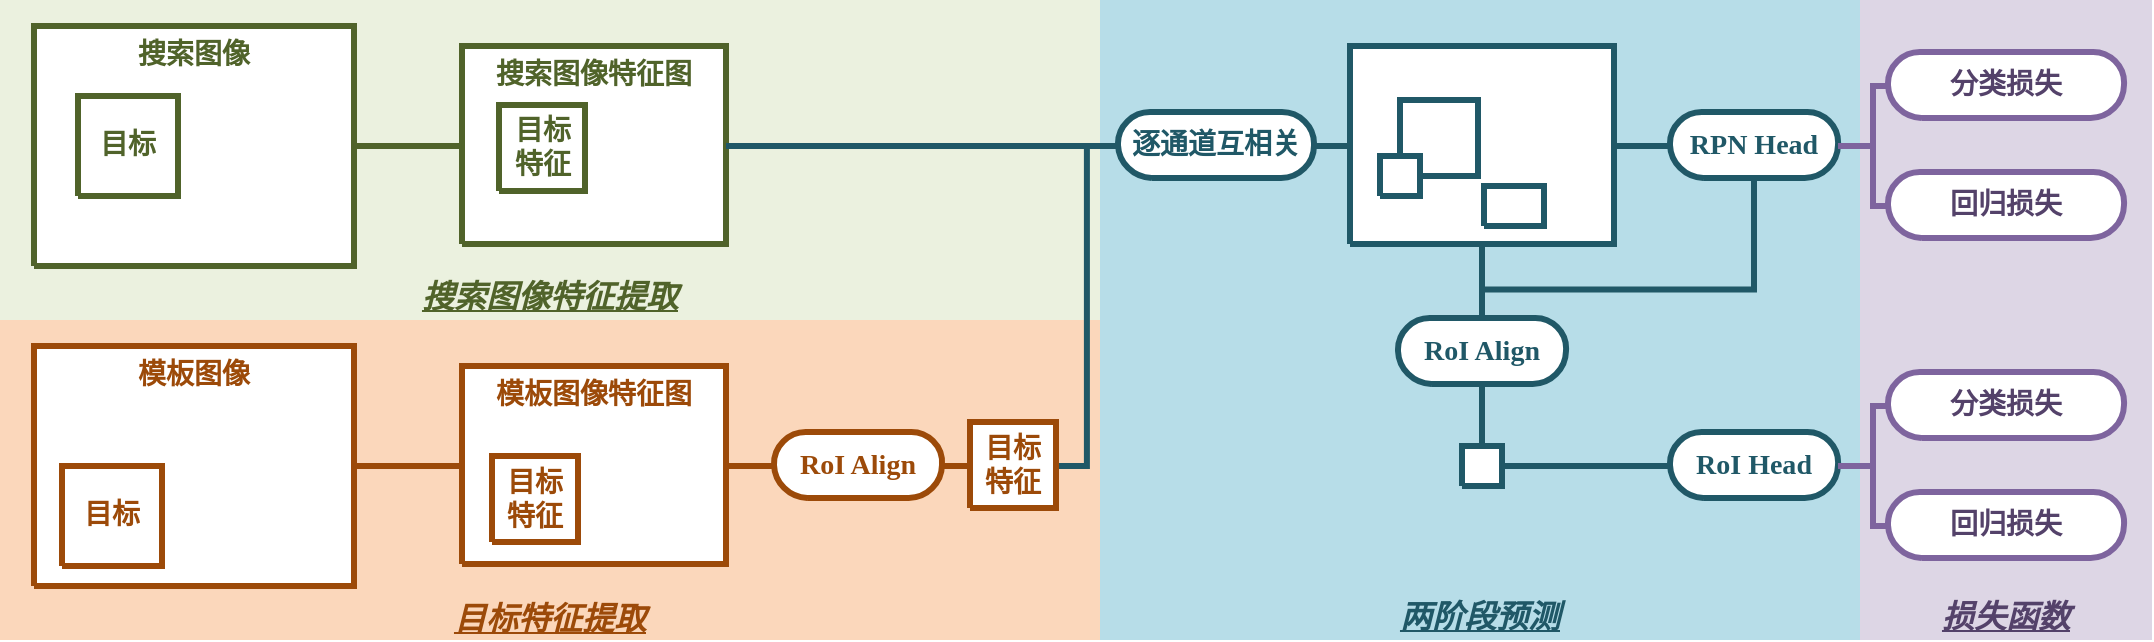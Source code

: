 <mxfile version="14.4.2" type="device" pages="2"><diagram name="网络结构" id="网络结构"><mxGraphModel dx="1261" dy="944" grid="1" gridSize="10" guides="1" tooltips="1" connect="1" arrows="1" fold="1" page="1" pageScale="1" pageWidth="827" pageHeight="1169" math="0" shadow="0"><root><mxCell id="0"/><mxCell id="1" value="连接线" parent="0"/><mxCell id="3" value="&lt;font style=&quot;font-size: 16px; color: rgb(84, 66, 106); direction: ltr; letter-spacing: 0px; line-height: 120%; opacity: 1;&quot;&gt;&lt;u&gt;&lt;i&gt;&lt;b&gt;损失函数&lt;br&gt;&lt;/b&gt;&lt;/i&gt;&lt;/u&gt;&lt;/font&gt;" style="verticalAlign=bottom;align=center;vsdxID=90;fillColor=#ddd6e5;gradientColor=none;shape=stencil(nZBLDoAgDERP0z3SIyjew0SURgSD+Lu9kMZoXLhwN9O+tukAlrNpJg1SzDH4QW/URgNYgZTkjA4UkwJUgGXng+6DX1zLfmoymdXo17xh5zmRJ6Q42BWCfc2oJfdAr+Yv+AP9Cb7OJ3H/2JG1HNGz/84klThPVCc=);strokeColor=none;labelBackgroundColor=none;rounded=0;html=1;whiteSpace=wrap;fontFamily=Noto Serif SC;fontSource=https%3A%2F%2Ffonts.googleapis.com%2Fcss%3Ffamily%3DNoto%2BSerif%2BSC;" parent="1" vertex="1"><mxGeometry x="930" width="146" height="320" as="geometry"/></mxCell><mxCell id="4" value="&lt;font style=&quot;font-size: 16px; color: rgb(80, 99, 42); direction: ltr; letter-spacing: 0px; line-height: 120%; opacity: 1;&quot;&gt;&lt;u&gt;&lt;i&gt;&lt;b&gt;搜索图像特征提取&lt;br&gt;&lt;/b&gt;&lt;/i&gt;&lt;/u&gt;&lt;/font&gt;" style="verticalAlign=bottom;align=center;vsdxID=89;fillColor=#ebf1df;gradientColor=none;shape=stencil(nZBLDoAgDERP0z3SIyjew0SURgSD+Lu9kMZoXLhwN9O+tukAlrNpJg1SzDH4QW/URgNYgZTkjA4UkwJUgGXng+6DX1zLfmoymdXo17xh5zmRJ6Q42BWCfc2oJfdAr+Yv+AP9Cb7OJ3H/2JG1HNGz/84klThPVCc=);strokeColor=none;labelBackgroundColor=none;rounded=0;html=1;whiteSpace=wrap;fontFamily=Noto Serif SC;fontSource=https%3A%2F%2Ffonts.googleapis.com%2Fcss%3Ffamily%3DNoto%2BSerif%2BSC;" parent="1" vertex="1"><mxGeometry width="550" height="160" as="geometry"/></mxCell><mxCell id="5" value="&lt;font style=&quot;color: rgb(156, 74, 9); direction: ltr; letter-spacing: 0px; line-height: 120%; opacity: 1;&quot;&gt;&lt;span style=&quot;font-size: 16px&quot;&gt;&lt;b&gt;&lt;i&gt;&lt;u&gt;目标特征提取&lt;/u&gt;&lt;/i&gt;&lt;/b&gt;&lt;/span&gt;&lt;br&gt;&lt;/font&gt;" style="verticalAlign=bottom;align=center;vsdxID=85;fillColor=#fbd7bb;gradientColor=none;shape=stencil(nZBLDoAgDERP0z3SIyjew0SURgSD+Lu9kMZoXLhwN9O+tukAlrNpJg1SzDH4QW/URgNYgZTkjA4UkwJUgGXng+6DX1zLfmoymdXo17xh5zmRJ6Q42BWCfc2oJfdAr+Yv+AP9Cb7OJ3H/2JG1HNGz/84klThPVCc=);strokeColor=none;labelBackgroundColor=none;rounded=0;html=1;whiteSpace=wrap;fontFamily=Noto Serif SC;fontSource=https%3A%2F%2Ffonts.googleapis.com%2Fcss%3Ffamily%3DNoto%2BSerif%2BSC;" parent="1" vertex="1"><mxGeometry y="160" width="550" height="160" as="geometry"/></mxCell><mxCell id="6" value="&lt;font style=&quot;font-size: 16px; color: rgb(32, 88, 103); direction: ltr; letter-spacing: 0px; line-height: 120%; opacity: 1;&quot;&gt;&lt;u&gt;&lt;i&gt;&lt;b&gt;两阶段预测&lt;br&gt;&lt;/b&gt;&lt;/i&gt;&lt;/u&gt;&lt;/font&gt;" style="verticalAlign=bottom;align=center;vsdxID=84;fillColor=#b7dde8;gradientColor=none;shape=stencil(nZBLDoAgDERP0z3SIyjew0SURgSD+Lu9kMZoXLhwN9O+tukAlrNpJg1SzDH4QW/URgNYgZTkjA4UkwJUgGXng+6DX1zLfmoymdXo17xh5zmRJ6Q42BWCfc2oJfdAr+Yv+AP9Cb7OJ3H/2JG1HNGz/84klThPVCc=);strokeColor=none;labelBackgroundColor=none;rounded=0;html=1;whiteSpace=wrap;fontFamily=Noto Serif SC;fontSource=https%3A%2F%2Ffonts.googleapis.com%2Fcss%3Ffamily%3DNoto%2BSerif%2BSC;" parent="1" vertex="1"><mxGeometry x="550" width="380" height="320" as="geometry"/></mxCell><mxCell id="7" value="&lt;font style=&quot;font-size: 14px; color: rgb(80, 99, 42); direction: ltr; letter-spacing: 0px; line-height: 120%; opacity: 1;&quot;&gt;&lt;b&gt;搜索图像&lt;br&gt;&lt;/b&gt;&lt;/font&gt;" style="verticalAlign=top;align=center;vsdxID=1;fillColor=#FFFFFF;gradientColor=none;shape=stencil(nZBLDoAgDERP0z3SIyjew0SURgSD+Lu9kMZoXLhwN9O+tukAlrNpJg1SzDH4QW/URgNYgZTkjA4UkwJUgGXng+6DX1zLfmoymdXo17xh5zmRJ6Q42BWCfc2oJfdAr+Yv+AP9Cb7OJ3H/2JG1HNGz/84klThPVCc=);strokeColor=#50632a;strokeWidth=3;labelBackgroundColor=none;rounded=0;html=1;whiteSpace=wrap;fontFamily=Noto Serif SC;fontSource=https%3A%2F%2Ffonts.googleapis.com%2Fcss%3Ffamily%3DNoto%2BSerif%2BSC;" parent="1" vertex="1"><mxGeometry x="17" y="13" width="160" height="120" as="geometry"/></mxCell><mxCell id="8" value="&lt;font style=&quot;font-size: 14px; color: rgb(80, 99, 42); direction: ltr; letter-spacing: 0px; line-height: 120%; opacity: 1;&quot;&gt;&lt;b&gt;搜索图像特征图&lt;br&gt;&lt;/b&gt;&lt;/font&gt;" style="verticalAlign=top;align=center;vsdxID=2;fillColor=#FFFFFF;gradientColor=none;shape=stencil(nZBLDoAgDERP0z3SIyjew0SURgSD+Lu9kMZoXLhwN9O+tukAlrNpJg1SzDH4QW/URgNYgZTkjA4UkwJUgGXng+6DX1zLfmoymdXo17xh5zmRJ6Q42BWCfc2oJfdAr+Yv+AP9Cb7OJ3H/2JG1HNGz/84klThPVCc=);strokeColor=#50632a;strokeWidth=3;labelBackgroundColor=none;rounded=0;html=1;whiteSpace=wrap;fontFamily=Noto Serif SC;fontSource=https%3A%2F%2Ffonts.googleapis.com%2Fcss%3Ffamily%3DNoto%2BSerif%2BSC;" parent="1" vertex="1"><mxGeometry x="231" y="23" width="132" height="99" as="geometry"/></mxCell><mxCell id="9" value="&lt;font style=&quot;font-size: 14px; color: rgb(156, 74, 9); direction: ltr; letter-spacing: 0px; line-height: 120%; opacity: 1;&quot;&gt;&lt;b&gt;模板图像&lt;br&gt;&lt;/b&gt;&lt;/font&gt;" style="verticalAlign=top;align=center;vsdxID=3;fillColor=#FFFFFF;gradientColor=none;shape=stencil(nZBLDoAgDERP0z3SIyjew0SURgSD+Lu9kMZoXLhwN9O+tukAlrNpJg1SzDH4QW/URgNYgZTkjA4UkwJUgGXng+6DX1zLfmoymdXo17xh5zmRJ6Q42BWCfc2oJfdAr+Yv+AP9Cb7OJ3H/2JG1HNGz/84klThPVCc=);strokeColor=#9c4a09;strokeWidth=3;labelBackgroundColor=none;rounded=0;html=1;whiteSpace=wrap;fontFamily=Noto Serif SC;fontSource=https%3A%2F%2Ffonts.googleapis.com%2Fcss%3Ffamily%3DNoto%2BSerif%2BSC;" parent="1" vertex="1"><mxGeometry x="17" y="173" width="160" height="120" as="geometry"/></mxCell><mxCell id="10" value="&lt;font style=&quot;font-size: 14px; color: rgb(156, 74, 9); direction: ltr; letter-spacing: 0px; line-height: 120%; opacity: 1;&quot;&gt;&lt;b&gt;模板图像特征图&lt;br&gt;&lt;/b&gt;&lt;/font&gt;" style="verticalAlign=top;align=center;vsdxID=4;fillColor=#FFFFFF;gradientColor=none;shape=stencil(nZBLDoAgDERP0z3SIyjew0SURgSD+Lu9kMZoXLhwN9O+tukAlrNpJg1SzDH4QW/URgNYgZTkjA4UkwJUgGXng+6DX1zLfmoymdXo17xh5zmRJ6Q42BWCfc2oJfdAr+Yv+AP9Cb7OJ3H/2JG1HNGz/84klThPVCc=);strokeColor=#9c4a09;strokeWidth=3;labelBackgroundColor=none;rounded=0;html=1;whiteSpace=wrap;fontFamily=Noto Serif SC;fontSource=https%3A%2F%2Ffonts.googleapis.com%2Fcss%3Ffamily%3DNoto%2BSerif%2BSC;" parent="1" vertex="1"><mxGeometry x="231" y="183" width="132" height="99" as="geometry"/></mxCell><mxCell id="11" value="&lt;font style=&quot;font-size: 14px; color: rgb(80, 99, 42); direction: ltr; letter-spacing: 0px; line-height: 120%; opacity: 1;&quot;&gt;&lt;b&gt;目标&lt;br&gt;&lt;/b&gt;&lt;/font&gt;" style="verticalAlign=middle;align=center;vsdxID=5;fillColor=#FFFFFF;gradientColor=none;shape=stencil(nZBLDoAgDERP0z3SIyjew0SURgSD+Lu9kMZoXLhwN9O+tukAlrNpJg1SzDH4QW/URgNYgZTkjA4UkwJUgGXng+6DX1zLfmoymdXo17xh5zmRJ6Q42BWCfc2oJfdAr+Yv+AP9Cb7OJ3H/2JG1HNGz/84klThPVCc=);strokeColor=#50632a;strokeWidth=3;labelBackgroundColor=none;rounded=0;html=1;whiteSpace=wrap;fontFamily=Noto Serif SC;fontSource=https%3A%2F%2Ffonts.googleapis.com%2Fcss%3Ffamily%3DNoto%2BSerif%2BSC;" parent="1" vertex="1"><mxGeometry x="39" y="48" width="50" height="50" as="geometry"/></mxCell><mxCell id="12" value="&lt;font style=&quot;font-size: 14px; color: rgb(156, 74, 9); direction: ltr; letter-spacing: 0px; line-height: 120%; opacity: 1;&quot;&gt;&lt;b&gt;目标&lt;br&gt;&lt;/b&gt;&lt;/font&gt;" style="verticalAlign=middle;align=center;vsdxID=6;fillColor=#FFFFFF;gradientColor=none;shape=stencil(nZBLDoAgDERP0z3SIyjew0SURgSD+Lu9kMZoXLhwN9O+tukAlrNpJg1SzDH4QW/URgNYgZTkjA4UkwJUgGXng+6DX1zLfmoymdXo17xh5zmRJ6Q42BWCfc2oJfdAr+Yv+AP9Cb7OJ3H/2JG1HNGz/84klThPVCc=);strokeColor=#9c4a09;strokeWidth=3;labelBackgroundColor=none;rounded=0;html=1;whiteSpace=wrap;fontFamily=Noto Serif SC;fontSource=https%3A%2F%2Ffonts.googleapis.com%2Fcss%3Ffamily%3DNoto%2BSerif%2BSC;" parent="1" vertex="1"><mxGeometry x="31" y="233" width="50" height="50" as="geometry"/></mxCell><mxCell id="13" value="&lt;font style=&quot;font-size: 14px; color: rgb(156, 74, 9); direction: ltr; letter-spacing: 0px; line-height: 120%; opacity: 1;&quot;&gt;&lt;b&gt;目标&lt;br&gt;特征&lt;br&gt;&lt;/b&gt;&lt;/font&gt;" style="verticalAlign=middle;align=center;vsdxID=7;fillColor=#FFFFFF;gradientColor=none;shape=stencil(nZBLDoAgDERP0z3SIyjew0SURgSD+Lu9kMZoXLhwN9O+tukAlrNpJg1SzDH4QW/URgNYgZTkjA4UkwJUgGXng+6DX1zLfmoymdXo17xh5zmRJ6Q42BWCfc2oJfdAr+Yv+AP9Cb7OJ3H/2JG1HNGz/84klThPVCc=);strokeColor=#9c4a09;strokeWidth=3;labelBackgroundColor=none;rounded=0;html=1;whiteSpace=wrap;fontFamily=Noto Serif SC;fontSource=https%3A%2F%2Ffonts.googleapis.com%2Fcss%3Ffamily%3DNoto%2BSerif%2BSC;" parent="1" vertex="1"><mxGeometry x="246" y="228" width="43" height="43" as="geometry"/></mxCell><mxCell id="14" value="&lt;font style=&quot;font-size: 14px; color: rgb(156, 74, 9); direction: ltr; letter-spacing: 0px; line-height: 120%; opacity: 1;&quot;&gt;&lt;b&gt;f&lt;br&gt;&lt;/b&gt;&lt;/font&gt;" style="verticalAlign=middle;align=center;vsdxID=8;fillColor=#FFFFFF;gradientColor=none;shape=stencil(nZBLDoAgDERP0z3SIyjew0SURgSD+Lu9kMZoXLhwN9O+tukAlrNpJg1SzDH4QW/URgNYgZTkjA4UkwJUgGXng+6DX1zLfmoymdXo17xh5zmRJ6Q42BWCfc2oJfdAr+Yv+AP9Cb7OJ3H/2JG1HNGz/84klThPVCc=);strokeColor=#9c4a09;strokeWidth=3;labelBackgroundColor=none;rounded=0;html=1;whiteSpace=wrap;fontFamily=Noto Serif SC;fontSource=https%3A%2F%2Ffonts.googleapis.com%2Fcss%3Ffamily%3DNoto%2BSerif%2BSC;" parent="1" vertex="1"><mxGeometry x="498" y="218" width="30" height="30" as="geometry"/></mxCell><mxCell id="15" value="" style="verticalAlign=middle;align=center;vsdxID=9;fillColor=#FFFFFF;gradientColor=none;shape=stencil(nZBLDoAgDERP0z3SIyjew0SURgSD+Lu9kMZoXLhwN9O+tukAlrNpJg1SzDH4QW/URgNYgZTkjA4UkwJUgGXng+6DX1zLfmoymdXo17xh5zmRJ6Q42BWCfc2oJfdAr+Yv+AP9Cb7OJ3H/2JG1HNGz/84klThPVCc=);strokeColor=#205867;strokeWidth=3;labelBackgroundColor=none;rounded=0;html=1;whiteSpace=wrap;fontFamily=Noto Serif SC;fontSource=https%3A%2F%2Ffonts.googleapis.com%2Fcss%3Ffamily%3DNoto%2BSerif%2BSC;" parent="1" vertex="1"><mxGeometry x="675" y="23" width="132" height="99" as="geometry"/></mxCell><mxCell id="16" style="vsdxID=11;fillColor=#FFFFFF;gradientColor=none;shape=stencil(nZBLDoAgDERP0z3SIyjew0SURgSD+Lu9kMZoXLhwN9O+tukAlrNpJg1SzDH4QW/URgNYgZTkjA4UkwJUgGXng+6DX1zLfmoymdXo17xh5zmRJ6Q42BWCfc2oJfdAr+Yv+AP9Cb7OJ3H/2JG1HNGz/84klThPVCc=);strokeColor=#205867;strokeWidth=3;labelBackgroundColor=none;rounded=0;html=1;whiteSpace=wrap;fontFamily=Noto Serif SC;fontSource=https%3A%2F%2Ffonts.googleapis.com%2Fcss%3Ffamily%3DNoto%2BSerif%2BSC;" parent="1" vertex="1"><mxGeometry x="700" y="50" width="39" height="38" as="geometry"/></mxCell><mxCell id="17" style="vsdxID=12;fillColor=#FFFFFF;gradientColor=none;shape=stencil(nZBLDoAgDERP0z3SIyjew0SURgSD+Lu9kMZoXLhwN9O+tukAlrNpJg1SzDH4QW/URgNYgZTkjA4UkwJUgGXng+6DX1zLfmoymdXo17xh5zmRJ6Q42BWCfc2oJfdAr+Yv+AP9Cb7OJ3H/2JG1HNGz/84klThPVCc=);strokeColor=#205867;strokeWidth=3;labelBackgroundColor=none;rounded=0;html=1;whiteSpace=wrap;fontFamily=Noto Serif SC;fontSource=https%3A%2F%2Ffonts.googleapis.com%2Fcss%3Ffamily%3DNoto%2BSerif%2BSC;" parent="1" vertex="1"><mxGeometry x="742" y="93" width="30" height="20" as="geometry"/></mxCell><mxCell id="18" style="vsdxID=14;fillColor=#FFFFFF;gradientColor=none;shape=stencil(nZBLDoAgDERP0z3SIyjew0SURgSD+Lu9kMZoXLhwN9O+tukAlrNpJg1SzDH4QW/URgNYgZTkjA4UkwJUgGXng+6DX1zLfmoymdXo17xh5zmRJ6Q42BWCfc2oJfdAr+Yv+AP9Cb7OJ3H/2JG1HNGz/84klThPVCc=);strokeColor=#205867;strokeWidth=3;labelBackgroundColor=none;rounded=0;html=1;whiteSpace=wrap;fontFamily=Noto Serif SC;fontSource=https%3A%2F%2Ffonts.googleapis.com%2Fcss%3Ffamily%3DNoto%2BSerif%2BSC;" parent="1" vertex="1"><mxGeometry x="690" y="78" width="20" height="20" as="geometry"/></mxCell><mxCell id="19" value="" style="verticalAlign=middle;align=center;vsdxID=17;fillColor=#FFFFFF;gradientColor=none;shape=stencil(nZBLDoAgDERP0z3SIyjew0SURgSD+Lu9kMZoXLhwN9O+tukAlrNpJg1SzDH4QW/URgNYgZTkjA4UkwJUgGXng+6DX1zLfmoymdXo17xh5zmRJ6Q42BWCfc2oJfdAr+Yv+AP9Cb7OJ3H/2JG1HNGz/84klThPVCc=);strokeColor=#205867;strokeWidth=3;labelBackgroundColor=none;rounded=0;html=1;whiteSpace=wrap;fontFamily=Noto Serif SC;fontSource=https%3A%2F%2Ffonts.googleapis.com%2Fcss%3Ffamily%3DNoto%2BSerif%2BSC;" parent="1" vertex="1"><mxGeometry x="731" y="223" width="20" height="20" as="geometry"/></mxCell><mxCell id="20" value="&lt;font style=&quot;font-size: 14px; color: rgb(32, 88, 103); direction: ltr; letter-spacing: 0px; line-height: 120%; opacity: 1;&quot;&gt;&lt;b&gt;逐通道互相关&lt;br&gt;&lt;/b&gt;&lt;/font&gt;" style="verticalAlign=middle;align=center;vsdxID=29;fillColor=#FFFFFF;gradientColor=none;shape=stencil(xVRRDoIwDD3NPlnYJg6+Ee+x6IDFyUiZird3OIyCEqMx+Nf2vbV7XVfE0qYUtUQ0bCyYnTyprS0RWyFKVVVKUNZZiGWIpbkBWYA5VFvv16JjdtbeHLsMrT9HOCbdIRqe+0AYXv21Z2tVPbBjipPfsQVsHAa3myxxzD0dev4iwYz5UDvMcMsY9W4biFY1ARgrrDKVB3tMCyhk4IoFuRbFAGpOUtZP4ZdiJipPSVlEIykxJmQg5ak7s0mZqPxa9ng+vuZ+0aJ/vfUHL80xHw1tRHDCh0M79cfmGNs3/9sZ99WQK639ZnnEx6vEhfwaYtkF);strokeColor=#205867;strokeWidth=3;labelBackgroundColor=none;rounded=0;html=1;whiteSpace=wrap;fontFamily=Noto Serif SC;fontSource=https%3A%2F%2Ffonts.googleapis.com%2Fcss%3Ffamily%3DNoto%2BSerif%2BSC;" parent="1" vertex="1"><mxGeometry x="559" y="56" width="98" height="33" as="geometry"/></mxCell><mxCell id="21" value="&lt;font style=&quot;font-size:14px;font-family:Microsoft YaHei UI;color:#9c4a09;direction:ltr;letter-spacing:0px;line-height:120%;opacity:1&quot;&gt;&lt;b&gt;RoI Align&lt;br/&gt;&lt;/b&gt;&lt;/font&gt;" style="verticalAlign=middle;align=center;vsdxID=34;fillColor=#FFFFFF;gradientColor=none;shape=stencil(xVTbTsQgEP0aHku4dCs8r+t/EJe2RCzNFN3691IhutA2GmPWt2HOgcmZOQzix6lXo0aMTB7ck76Ys+8Rv0eMmaHXYHyIED8hfmwd6A7cy3CO51EtzCV6dq/LC3O8RyUWdLnFyFvKEPJxfoh0a4YruiCYyj+kK3gMGCQ6C/Qm0iHxDwSLu5ia8xfIJyPBlZrNVIHzyhs3RDBhVkGnq1Csaq3qMmi6aD2u0ptqdipvSqEC1yKXUje4qTMp6/bcTMte6W3hK5P8nly0SWJSTLwWmNKsTf81759POxj3IAvjUiwL4+5+tVt497t/HoKvHdEaa+OKucbLnRJScR/x0zs=);strokeColor=#9c4a09;strokeWidth=3;labelBackgroundColor=none;rounded=0;html=1;whiteSpace=wrap;" parent="1" vertex="1"><mxGeometry x="387" y="216" width="84" height="33" as="geometry"/></mxCell><mxCell id="22" value="&lt;font style=&quot;font-size:14px;font-family:Microsoft YaHei UI;color:#205867;direction:ltr;letter-spacing:0px;line-height:120%;opacity:1&quot;&gt;&lt;b&gt;RoI Align&lt;br/&gt;&lt;/b&gt;&lt;/font&gt;" style="verticalAlign=middle;align=center;vsdxID=38;fillColor=#FFFFFF;gradientColor=none;shape=stencil(xVTbTsQgEP0aHku4dCs8r+t/EJe2RCzNFN3691IhutA2GmPWt2HOgcmZOQzix6lXo0aMTB7ck76Ys+8Rv0eMmaHXYHyIED8hfmwd6A7cy3CO51EtzCV6dq/LC3O8RyUWdLnFyFvKEPJxfoh0a4YruiCYyj+kK3gMGCQ6C/Qm0iHxDwSLu5ia8xfIJyPBlZrNVIHzyhs3RDBhVkGnq1Csaq3qMmi6aD2u0ptqdipvSqEC1yKXUje4qTMp6/bcTMte6W3hK5P8nly0SWJSTLwWmNKsTf81759POxj3IAvjUiwL4+5+tVt497t/HoKvHdEaa+OKucbLnRJScR/x0zs=);strokeColor=#205867;strokeWidth=3;labelBackgroundColor=none;rounded=0;html=1;whiteSpace=wrap;" parent="1" vertex="1"><mxGeometry x="699" y="159" width="84" height="33" as="geometry"/></mxCell><mxCell id="23" value="&lt;font style=&quot;font-size:14px;font-family:Microsoft YaHei UI;color:#205867;direction:ltr;letter-spacing:0px;line-height:120%;opacity:1&quot;&gt;&lt;b&gt;RoI Hea&lt;/b&gt;&lt;/font&gt;&lt;font style=&quot;font-size:14px;font-family:Microsoft YaHei UI;color:#205867;direction:ltr;letter-spacing:0px;line-height:120%;opacity:1&quot;&gt;&lt;b&gt;d&lt;/b&gt;&lt;/font&gt;&lt;font style=&quot;font-size:14px;font-family:Microsoft YaHei UI;color:#205867;direction:ltr;letter-spacing:0px;line-height:120%;opacity:1&quot;&gt;&lt;b&gt;&lt;br/&gt;&lt;/b&gt;&lt;/font&gt;" style="verticalAlign=middle;align=center;vsdxID=41;fillColor=#FFFFFF;gradientColor=none;shape=stencil(xVTbTsQgEP0aHku4dCs8r+t/EJe2RCzNFN3691IhutA2GmPWt2HOgcmZOQzix6lXo0aMTB7ck76Ys+8Rv0eMmaHXYHyIED8hfmwd6A7cy3CO51EtzCV6dq/LC3O8RyUWdLnFyFvKEPJxfoh0a4YruiCYyj+kK3gMGCQ6C/Qm0iHxDwSLu5ia8xfIJyPBlZrNVIHzyhs3RDBhVkGnq1Csaq3qMmi6aD2u0ptqdipvSqEC1yKXUje4qTMp6/bcTMte6W3hK5P8nly0SWJSTLwWmNKsTf81759POxj3IAvjUiwL4+5+tVt497t/HoKvHdEaa+OKucbLnRJScR/x0zs=);strokeColor=#205867;strokeWidth=3;labelBackgroundColor=none;rounded=0;html=1;whiteSpace=wrap;" parent="1" vertex="1"><mxGeometry x="835" y="216" width="84" height="33" as="geometry"/></mxCell><mxCell id="24" value="&lt;font style=&quot;font-size:14px;font-family:Microsoft YaHei UI;color:#205867;direction:ltr;letter-spacing:0px;line-height:120%;opacity:1&quot;&gt;&lt;b&gt;RPN Hea&lt;/b&gt;&lt;/font&gt;&lt;font style=&quot;font-size:14px;font-family:Microsoft YaHei UI;color:#205867;direction:ltr;letter-spacing:0px;line-height:120%;opacity:1&quot;&gt;&lt;b&gt;d&lt;br/&gt;&lt;/b&gt;&lt;/font&gt;" style="verticalAlign=middle;align=center;vsdxID=42;fillColor=#FFFFFF;gradientColor=none;shape=stencil(xVTbTsQgEP0aHku4dCs8r+t/EJe2RCzNFN3691IhutA2GmPWt2HOgcmZOQzix6lXo0aMTB7ck76Ys+8Rv0eMmaHXYHyIED8hfmwd6A7cy3CO51EtzCV6dq/LC3O8RyUWdLnFyFvKEPJxfoh0a4YruiCYyj+kK3gMGCQ6C/Qm0iHxDwSLu5ia8xfIJyPBlZrNVIHzyhs3RDBhVkGnq1Csaq3qMmi6aD2u0ptqdipvSqEC1yKXUje4qTMp6/bcTMte6W3hK5P8nly0SWJSTLwWmNKsTf81759POxj3IAvjUiwL4+5+tVt497t/HoKvHdEaa+OKucbLnRJScR/x0zs=);strokeColor=#205867;strokeWidth=3;labelBackgroundColor=none;rounded=0;html=1;whiteSpace=wrap;" parent="1" vertex="1"><mxGeometry x="835" y="56" width="84" height="33" as="geometry"/></mxCell><mxCell id="25" style="vsdxID=55;fillColor=none;gradientColor=none;strokeColor=none;labelBackgroundColor=none;rounded=0;html=1;whiteSpace=wrap;fontFamily=Noto Serif SC;fontSource=https%3A%2F%2Ffonts.googleapis.com%2Fcss%3Ffamily%3DNoto%2BSerif%2BSC;" parent="1" vertex="1"><mxGeometry x="944" y="26" width="118" height="93" as="geometry"/></mxCell><mxCell id="26" value="&lt;font style=&quot;font-size: 14px; color: rgb(84, 66, 106); direction: ltr; letter-spacing: 0px; line-height: 120%; opacity: 1;&quot;&gt;&lt;b&gt;分类损失&lt;br&gt;&lt;/b&gt;&lt;/font&gt;" style="verticalAlign=middle;align=center;vsdxID=49;fillColor=#FFFFFF;gradientColor=none;shape=stencil(xVTbbsMgDP0aHoMgJCR97rr/QC1J0FiIHLZmf18YaA25aNo0dW/G5xhzbGPEjmMnBolyMlowL/KqLrZD7Anlueo7Cco6C7ETYsfGgGzBvPWXcB6EZ3rr1bz7G6YQRwtMCx+Vk4/oIeTz/BzoWvUzel3imv8hXcDZYXB/DCsDHSK/JLiK75vSG8gXI8KZmNSYgbHCKtMHMGJaQCszlyxrtGgTaLxKOazcm2p2Mm9LYdhjcykFxxVPpKzL8zAte6m3ha+G5PfkVZn4oko1pjSp0n+1+wfNLjA/LOaW4kOVzu3uT3vE6H73zZ1xXxGN0jpsmDm+XCnOFdYRO90A);strokeColor=#7e649e;strokeWidth=3;labelBackgroundColor=none;rounded=0;html=1;whiteSpace=wrap;fontFamily=Noto Serif SC;fontSource=https%3A%2F%2Ffonts.googleapis.com%2Fcss%3Ffamily%3DNoto%2BSerif%2BSC;" parent="25" vertex="1"><mxGeometry width="118" height="33" as="geometry"/></mxCell><mxCell id="27" value="&lt;font style=&quot;font-size: 14px; color: rgb(84, 66, 106); direction: ltr; letter-spacing: 0px; line-height: 120%; opacity: 1;&quot;&gt;&lt;b&gt;回归损失&lt;br&gt;&lt;/b&gt;&lt;/font&gt;" style="verticalAlign=middle;align=center;vsdxID=50;fillColor=#FFFFFF;gradientColor=none;shape=stencil(xVTbbsMgDP0aHoMgJCR97rr/QC1J0FiIHLZmf18YaA25aNo0dW/G5xhzbGPEjmMnBolyMlowL/KqLrZD7Anlueo7Cco6C7ETYsfGgGzBvPWXcB6EZ3rr1bz7G6YQRwtMCx+Vk4/oIeTz/BzoWvUzel3imv8hXcDZYXB/DCsDHSK/JLiK75vSG8gXI8KZmNSYgbHCKtMHMGJaQCszlyxrtGgTaLxKOazcm2p2Mm9LYdhjcykFxxVPpKzL8zAte6m3ha+G5PfkVZn4oko1pjSp0n+1+wfNLjA/LOaW4kOVzu3uT3vE6H73zZ1xXxGN0jpsmDm+XCnOFdYRO90A);strokeColor=#7e649e;strokeWidth=3;labelBackgroundColor=none;rounded=0;html=1;whiteSpace=wrap;fontFamily=Noto Serif SC;fontSource=https%3A%2F%2Ffonts.googleapis.com%2Fcss%3Ffamily%3DNoto%2BSerif%2BSC;" parent="25" vertex="1"><mxGeometry y="60" width="118" height="33" as="geometry"/></mxCell><mxCell id="28" style="vsdxID=61;fillColor=none;gradientColor=none;strokeColor=none;labelBackgroundColor=none;rounded=0;html=1;whiteSpace=wrap;fontFamily=Noto Serif SC;fontSource=https%3A%2F%2Ffonts.googleapis.com%2Fcss%3Ffamily%3DNoto%2BSerif%2BSC;" parent="1" vertex="1"><mxGeometry x="944" y="186" width="118" height="93" as="geometry"/></mxCell><mxCell id="29" value="&lt;font style=&quot;font-size: 14px; color: rgb(84, 66, 106); direction: ltr; letter-spacing: 0px; line-height: 120%; opacity: 1;&quot;&gt;&lt;b&gt;分类损失&lt;br&gt;&lt;/b&gt;&lt;/font&gt;" style="verticalAlign=middle;align=center;vsdxID=62;fillColor=#FFFFFF;gradientColor=none;shape=stencil(xVTbbsMgDP0aHoMgJCR97rr/QC1J0FiIHLZmf18YaA25aNo0dW/G5xhzbGPEjmMnBolyMlowL/KqLrZD7Anlueo7Cco6C7ETYsfGgGzBvPWXcB6EZ3rr1bz7G6YQRwtMCx+Vk4/oIeTz/BzoWvUzel3imv8hXcDZYXB/DCsDHSK/JLiK75vSG8gXI8KZmNSYgbHCKtMHMGJaQCszlyxrtGgTaLxKOazcm2p2Mm9LYdhjcykFxxVPpKzL8zAte6m3ha+G5PfkVZn4oko1pjSp0n+1+wfNLjA/LOaW4kOVzu3uT3vE6H73zZ1xXxGN0jpsmDm+XCnOFdYRO90A);strokeColor=#7e649e;strokeWidth=3;labelBackgroundColor=none;rounded=0;html=1;whiteSpace=wrap;fontFamily=Noto Serif SC;fontSource=https%3A%2F%2Ffonts.googleapis.com%2Fcss%3Ffamily%3DNoto%2BSerif%2BSC;" parent="28" vertex="1"><mxGeometry width="118" height="33" as="geometry"/></mxCell><mxCell id="30" value="&lt;font style=&quot;font-size: 14px; color: rgb(84, 66, 106); direction: ltr; letter-spacing: 0px; line-height: 120%; opacity: 1;&quot;&gt;&lt;b&gt;回归损失&lt;br&gt;&lt;/b&gt;&lt;/font&gt;" style="verticalAlign=middle;align=center;vsdxID=63;fillColor=#FFFFFF;gradientColor=none;shape=stencil(xVTbbsMgDP0aHoMgJCR97rr/QC1J0FiIHLZmf18YaA25aNo0dW/G5xhzbGPEjmMnBolyMlowL/KqLrZD7Anlueo7Cco6C7ETYsfGgGzBvPWXcB6EZ3rr1bz7G6YQRwtMCx+Vk4/oIeTz/BzoWvUzel3imv8hXcDZYXB/DCsDHSK/JLiK75vSG8gXI8KZmNSYgbHCKtMHMGJaQCszlyxrtGgTaLxKOazcm2p2Mm9LYdhjcykFxxVPpKzL8zAte6m3ha+G5PfkVZn4oko1pjSp0n+1+wfNLjA/LOaW4kOVzu3uT3vE6H73zZ1xXxGN0jpsmDm+XCnOFdYRO90A);strokeColor=#7e649e;strokeWidth=3;labelBackgroundColor=none;rounded=0;html=1;whiteSpace=wrap;fontFamily=Noto Serif SC;fontSource=https%3A%2F%2Ffonts.googleapis.com%2Fcss%3Ffamily%3DNoto%2BSerif%2BSC;" parent="28" vertex="1"><mxGeometry y="60" width="118" height="33" as="geometry"/></mxCell><mxCell id="47" style="vsdxID=65;edgeStyle=none;startArrow=none;endArrow=none;startSize=9;endSize=9;strokeWidth=3;strokeColor=#7e649e;spacingTop=0;spacingBottom=0;spacingLeft=0;spacingRight=0;verticalAlign=middle;html=1;labelBackgroundColor=#ffffff;rounded=0;fontFamily=Noto Serif SC;fontSource=https%3A%2F%2Ffonts.googleapis.com%2Fcss%3Ffamily%3DNoto%2BSerif%2BSC;" parent="1" edge="1"><mxGeometry relative="1" as="geometry"><mxPoint x="1" as="offset"/><Array as="points"/><mxPoint x="919" y="233" as="sourcePoint"/><mxPoint x="936" y="233" as="targetPoint"/></mxGeometry></mxCell><mxCell id="31" style="vsdxID=92;edgeStyle=none;startArrow=none;endArrow=none;startSize=9;endSize=9;strokeWidth=3;strokeColor=#205867;spacingTop=0;spacingBottom=0;spacingLeft=0;spacingRight=0;verticalAlign=middle;html=1;labelBackgroundColor=#FFFFFF;rounded=0;exitX=0.5;exitY=1.03;exitDx=0;exitDy=0;exitPerimeter=0;entryX=0.5;entryY=0;entryDx=0;entryDy=0;entryPerimeter=0;fontFamily=Noto Serif SC;fontSource=https%3A%2F%2Ffonts.googleapis.com%2Fcss%3Ffamily%3DNoto%2BSerif%2BSC;" parent="1" source="24" target="22" edge="1"><mxGeometry relative="1" as="geometry"><mxPoint as="offset"/><Array as="points"><mxPoint x="877" y="144.73"/><mxPoint x="741" y="144.73"/></Array></mxGeometry></mxCell><mxCell id="32" style="vsdxID=64;edgeStyle=none;startArrow=none;endArrow=none;startSize=9;endSize=9;strokeWidth=3;strokeColor=#7e649e;spacingTop=0;spacingBottom=0;spacingLeft=0;spacingRight=0;verticalAlign=middle;html=1;labelBackgroundColor=#ffffff;rounded=0;exitX=0;exitY=0.515;exitDx=0;exitDy=0;exitPerimeter=0;entryX=0;entryY=0.515;entryDx=0;entryDy=0;entryPerimeter=0;fontFamily=Noto Serif SC;fontSource=https%3A%2F%2Ffonts.googleapis.com%2Fcss%3Ffamily%3DNoto%2BSerif%2BSC;" parent="1" source="30" target="29" edge="1"><mxGeometry relative="1" as="geometry"><mxPoint x="10" as="offset"/><Array as="points"><mxPoint x="936.5" y="263"/><mxPoint x="936.5" y="203"/></Array></mxGeometry></mxCell><mxCell id="33" style="fontFamily=Noto Serif SC;fontSource=https%3A%2F%2Ffonts.googleapis.com%2Fcss%3Ffamily%3DNoto%2BSerif%2BSC;" parent="1" vertex="1"><mxGeometry x="936" y="73" as="geometry"/></mxCell><mxCell id="34" style="vsdxID=60;edgeStyle=none;startArrow=none;endArrow=none;startSize=9;endSize=9;strokeWidth=3;strokeColor=#7e649e;spacingTop=0;spacingBottom=0;spacingLeft=0;spacingRight=0;verticalAlign=middle;html=1;labelBackgroundColor=#ffffff;rounded=0;exitX=1;exitY=0.515;exitDx=0;exitDy=0;exitPerimeter=0;fontFamily=Noto Serif SC;fontSource=https%3A%2F%2Ffonts.googleapis.com%2Fcss%3Ffamily%3DNoto%2BSerif%2BSC;" parent="1" source="24" target="33" edge="1"><mxGeometry relative="1" as="geometry"><mxPoint x="1" as="offset"/><Array as="points"/></mxGeometry></mxCell><mxCell id="35" style="vsdxID=59;edgeStyle=none;startArrow=none;endArrow=none;startSize=9;endSize=9;strokeWidth=3;strokeColor=#7e649e;spacingTop=0;spacingBottom=0;spacingLeft=0;spacingRight=0;verticalAlign=middle;html=1;labelBackgroundColor=#ffffff;rounded=0;exitX=0;exitY=0.515;exitDx=0;exitDy=0;exitPerimeter=0;entryX=0;entryY=0.515;entryDx=0;entryDy=0;entryPerimeter=0;fontFamily=Noto Serif SC;fontSource=https%3A%2F%2Ffonts.googleapis.com%2Fcss%3Ffamily%3DNoto%2BSerif%2BSC;" parent="1" source="27" target="26" edge="1"><mxGeometry relative="1" as="geometry"><mxPoint x="10" as="offset"/><Array as="points"><mxPoint x="936.5" y="103"/><mxPoint x="936.5" y="43"/></Array></mxGeometry></mxCell><mxCell id="36" style="vsdxID=52;edgeStyle=none;startArrow=none;endArrow=none;startSize=9;endSize=9;strokeWidth=3;strokeColor=#205867;spacingTop=0;spacingBottom=0;spacingLeft=0;spacingRight=0;verticalAlign=middle;html=1;labelBackgroundColor=#FFFFFF;rounded=0;exitX=1;exitY=0.515;exitDx=0;exitDy=0;exitPerimeter=0;entryX=0;entryY=0.505;entryDx=0;entryDy=0;entryPerimeter=0;fontFamily=Noto Serif SC;fontSource=https%3A%2F%2Ffonts.googleapis.com%2Fcss%3Ffamily%3DNoto%2BSerif%2BSC;" parent="1" source="20" target="15" edge="1"><mxGeometry relative="1" as="geometry"><mxPoint x="1" as="offset"/><Array as="points"/></mxGeometry></mxCell><mxCell id="37" style="vsdxID=44;edgeStyle=none;startArrow=none;endArrow=none;startSize=5;endSize=5;strokeWidth=3;strokeColor=#205867;spacingTop=0;spacingBottom=0;spacingLeft=0;spacingRight=0;verticalAlign=middle;html=1;labelBackgroundColor=none;rounded=0;exitX=1;exitY=0.5;exitDx=0;exitDy=0;exitPerimeter=0;entryX=0;entryY=0.515;entryDx=0;entryDy=0;entryPerimeter=0;fontFamily=Noto Serif SC;fontSource=https%3A%2F%2Ffonts.googleapis.com%2Fcss%3Ffamily%3DNoto%2BSerif%2BSC;" parent="1" source="19" target="23" edge="1"><mxGeometry relative="1" as="geometry"><mxPoint x="-1" as="offset"/><Array as="points"/></mxGeometry></mxCell><mxCell id="38" style="vsdxID=43;edgeStyle=none;startArrow=none;endArrow=none;startSize=5;endSize=5;strokeWidth=3;strokeColor=#205867;spacingTop=0;spacingBottom=0;spacingLeft=0;spacingRight=0;verticalAlign=middle;html=1;labelBackgroundColor=none;rounded=0;exitX=1;exitY=0.505;exitDx=0;exitDy=0;exitPerimeter=0;entryX=0;entryY=0.515;entryDx=0;entryDy=0;entryPerimeter=0;fontFamily=Noto Serif SC;fontSource=https%3A%2F%2Ffonts.googleapis.com%2Fcss%3Ffamily%3DNoto%2BSerif%2BSC;" parent="1" source="15" target="24" edge="1"><mxGeometry relative="1" as="geometry"><mxPoint x="-1" as="offset"/><Array as="points"/></mxGeometry></mxCell><mxCell id="39" style="vsdxID=40;edgeStyle=none;startArrow=none;endArrow=none;startSize=5;endSize=5;strokeWidth=3;strokeColor=#205867;spacingTop=0;spacingBottom=0;spacingLeft=0;spacingRight=0;verticalAlign=middle;html=1;labelBackgroundColor=none;rounded=0;exitX=0.5;exitY=1.03;exitDx=0;exitDy=0;exitPerimeter=0;entryX=0.5;entryY=0;entryDx=0;entryDy=0;entryPerimeter=0;fontFamily=Noto Serif SC;fontSource=https%3A%2F%2Ffonts.googleapis.com%2Fcss%3Ffamily%3DNoto%2BSerif%2BSC;" parent="1" source="22" target="19" edge="1"><mxGeometry relative="1" as="geometry"><mxPoint x="10" as="offset"/><Array as="points"/></mxGeometry></mxCell><mxCell id="40" style="vsdxID=39;edgeStyle=none;startArrow=none;endArrow=none;startSize=5;endSize=5;strokeWidth=3;strokeColor=#205867;spacingTop=0;spacingBottom=0;spacingLeft=0;spacingRight=0;verticalAlign=middle;html=1;labelBackgroundColor=none;rounded=0;exitX=0.5;exitY=1;exitDx=0;exitDy=0;exitPerimeter=0;entryX=0.5;entryY=0;entryDx=0;entryDy=0;entryPerimeter=0;fontFamily=Noto Serif SC;fontSource=https%3A%2F%2Ffonts.googleapis.com%2Fcss%3Ffamily%3DNoto%2BSerif%2BSC;" parent="1" source="15" target="22" edge="1"><mxGeometry relative="1" as="geometry"><mxPoint x="10" as="offset"/><Array as="points"/></mxGeometry></mxCell><mxCell id="41" style="vsdxID=37;edgeStyle=none;startArrow=none;endArrow=none;startSize=9;endSize=9;strokeWidth=3;strokeColor=#9c4a09;spacingTop=0;spacingBottom=0;spacingLeft=0;spacingRight=0;verticalAlign=middle;html=1;labelBackgroundColor=#FFFFFF;rounded=0;exitX=1;exitY=0.515;exitDx=0;exitDy=0;exitPerimeter=0;entryX=0;entryY=0.5;entryDx=0;entryDy=0;entryPerimeter=0;fontFamily=Noto Serif SC;fontSource=https%3A%2F%2Ffonts.googleapis.com%2Fcss%3Ffamily%3DNoto%2BSerif%2BSC;" parent="1" source="21" target="14" edge="1"><mxGeometry relative="1" as="geometry"><mxPoint as="offset"/><Array as="points"/></mxGeometry></mxCell><mxCell id="42" style="vsdxID=36;edgeStyle=none;startArrow=none;endArrow=none;startSize=9;endSize=9;strokeWidth=3;strokeColor=#9c4a09;spacingTop=0;spacingBottom=0;spacingLeft=0;spacingRight=0;verticalAlign=middle;html=1;labelBackgroundColor=#FFFFFF;rounded=0;exitX=1;exitY=0.505;exitDx=0;exitDy=0;exitPerimeter=0;entryX=0;entryY=0.515;entryDx=0;entryDy=0;entryPerimeter=0;fontFamily=Noto Serif SC;fontSource=https%3A%2F%2Ffonts.googleapis.com%2Fcss%3Ffamily%3DNoto%2BSerif%2BSC;" parent="1" source="10" target="21" edge="1"><mxGeometry relative="1" as="geometry"><mxPoint x="-1" as="offset"/><Array as="points"/></mxGeometry></mxCell><mxCell id="43" style="vsdxID=20;edgeStyle=none;startArrow=none;endArrow=none;startSize=9;endSize=9;strokeWidth=3;strokeColor=#50632a;spacingTop=0;spacingBottom=0;spacingLeft=0;spacingRight=0;verticalAlign=middle;html=1;labelBackgroundColor=#ffffff;rounded=0;exitX=1;exitY=0.5;exitDx=0;exitDy=0;exitPerimeter=0;entryX=0;entryY=0.505;entryDx=0;entryDy=0;entryPerimeter=0;fontFamily=Noto Serif SC;fontSource=https%3A%2F%2Ffonts.googleapis.com%2Fcss%3Ffamily%3DNoto%2BSerif%2BSC;" parent="1" source="7" target="8" edge="1"><mxGeometry relative="1" as="geometry"><mxPoint as="offset"/><Array as="points"/></mxGeometry></mxCell><mxCell id="44" style="vsdxID=28;edgeStyle=none;startArrow=none;endArrow=none;startSize=9;endSize=9;strokeWidth=3;strokeColor=#9c4a09;spacingTop=0;spacingBottom=0;spacingLeft=0;spacingRight=0;verticalAlign=middle;html=1;labelBackgroundColor=#ffffff;rounded=0;exitX=1;exitY=0.5;exitDx=0;exitDy=0;exitPerimeter=0;entryX=0;entryY=0.505;entryDx=0;entryDy=0;entryPerimeter=0;fontFamily=Noto Serif SC;fontSource=https%3A%2F%2Ffonts.googleapis.com%2Fcss%3Ffamily%3DNoto%2BSerif%2BSC;" parent="1" source="9" target="10" edge="1"><mxGeometry relative="1" as="geometry"><mxPoint as="offset"/><Array as="points"/></mxGeometry></mxCell><mxCell id="45" style="vsdxID=31;edgeStyle=none;startArrow=none;endArrow=none;startSize=9;endSize=9;strokeWidth=3;strokeColor=#205867;spacingTop=0;spacingBottom=0;spacingLeft=0;spacingRight=0;verticalAlign=middle;html=1;labelBackgroundColor=#FFFFFF;rounded=0;exitX=1;exitY=0.5;exitDx=0;exitDy=0;exitPerimeter=0;entryX=0;entryY=0.515;entryDx=0;entryDy=0;entryPerimeter=0;fontFamily=Noto Serif SC;fontSource=https%3A%2F%2Ffonts.googleapis.com%2Fcss%3Ffamily%3DNoto%2BSerif%2BSC;" parent="1" source="14" target="20" edge="1"><mxGeometry relative="1" as="geometry"><mxPoint y="-1" as="offset"/><Array as="points"><mxPoint x="543.45" y="233"/><mxPoint x="543.45" y="73"/></Array></mxGeometry></mxCell><mxCell id="46" style="vsdxID=32;edgeStyle=none;startArrow=none;endArrow=none;startSize=9;endSize=9;strokeWidth=3;strokeColor=#205867;spacingTop=0;spacingBottom=0;spacingLeft=0;spacingRight=0;verticalAlign=middle;html=1;labelBackgroundColor=#FFFFFF;rounded=0;exitX=1;exitY=0.505;exitDx=0;exitDy=0;exitPerimeter=0;entryX=0;entryY=0.515;entryDx=0;entryDy=0;entryPerimeter=0;fontFamily=Noto Serif SC;fontSource=https%3A%2F%2Ffonts.googleapis.com%2Fcss%3Ffamily%3DNoto%2BSerif%2BSC;" parent="1" source="8" target="20" edge="1"><mxGeometry relative="1" as="geometry"><mxPoint as="offset"/><Array as="points"/></mxGeometry></mxCell><mxCell id="UCgJeBPVNwiKWJZ08lxu-48" value="&lt;font style=&quot;font-size: 14px; direction: ltr; letter-spacing: 0px; line-height: 120%; opacity: 1;&quot;&gt;&lt;b&gt;&lt;font color=&quot;#50632a&quot;&gt;目标&lt;br&gt;特征&lt;/font&gt;&lt;br&gt;&lt;/b&gt;&lt;/font&gt;" style="verticalAlign=middle;align=center;vsdxID=7;fillColor=#FFFFFF;gradientColor=none;shape=stencil(nZBLDoAgDERP0z3SIyjew0SURgSD+Lu9kMZoXLhwN9O+tukAlrNpJg1SzDH4QW/URgNYgZTkjA4UkwJUgGXng+6DX1zLfmoymdXo17xh5zmRJ6Q42BWCfc2oJfdAr+Yv+AP9Cb7OJ3H/2JG1HNGz/84klThPVCc=);strokeWidth=3;labelBackgroundColor=none;rounded=0;html=1;whiteSpace=wrap;strokeColor=#50632A;fontFamily=Noto Serif SC;fontSource=https%3A%2F%2Ffonts.googleapis.com%2Fcss%3Ffamily%3DNoto%2BSerif%2BSC;" parent="1" vertex="1"><mxGeometry x="249.5" y="52.5" width="43" height="43" as="geometry"/></mxCell><mxCell id="UCgJeBPVNwiKWJZ08lxu-49" value="&lt;font style=&quot;font-size: 14px; color: rgb(156, 74, 9); direction: ltr; letter-spacing: 0px; line-height: 120%; opacity: 1;&quot;&gt;&lt;b&gt;目标&lt;br&gt;特征&lt;br&gt;&lt;/b&gt;&lt;/font&gt;" style="verticalAlign=middle;align=center;vsdxID=7;fillColor=#FFFFFF;gradientColor=none;shape=stencil(nZBLDoAgDERP0z3SIyjew0SURgSD+Lu9kMZoXLhwN9O+tukAlrNpJg1SzDH4QW/URgNYgZTkjA4UkwJUgGXng+6DX1zLfmoymdXo17xh5zmRJ6Q42BWCfc2oJfdAr+Yv+AP9Cb7OJ3H/2JG1HNGz/84klThPVCc=);strokeColor=#9c4a09;strokeWidth=3;labelBackgroundColor=none;rounded=0;html=1;whiteSpace=wrap;fontFamily=Noto Serif SC;fontSource=https%3A%2F%2Ffonts.googleapis.com%2Fcss%3Ffamily%3DNoto%2BSerif%2BSC;" parent="1" vertex="1"><mxGeometry x="485" y="211" width="43" height="43" as="geometry"/></mxCell><mxCell id="2" value="容器" parent="0"/></root></mxGraphModel></diagram><diagram name="页-2" id="页-2"><mxGraphModel style="default-style2"><root><mxCell id="0"/><mxCell id="1" parent="0"/></root></mxGraphModel></diagram></mxfile>